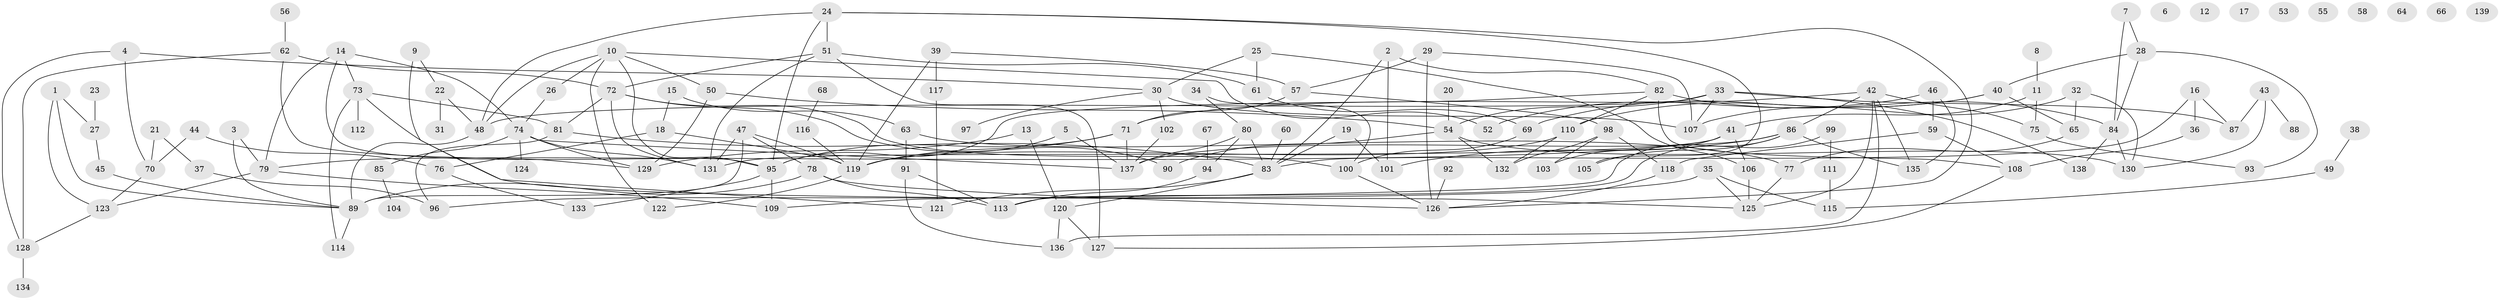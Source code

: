 // coarse degree distribution, {2: 0.13114754098360656, 7: 0.09836065573770492, 4: 0.18032786885245902, 3: 0.18032786885245902, 6: 0.13114754098360656, 1: 0.08196721311475409, 5: 0.13114754098360656, 9: 0.03278688524590164, 8: 0.03278688524590164}
// Generated by graph-tools (version 1.1) at 2025/35/03/04/25 23:35:52]
// undirected, 139 vertices, 209 edges
graph export_dot {
  node [color=gray90,style=filled];
  1;
  2;
  3;
  4;
  5;
  6;
  7;
  8;
  9;
  10;
  11;
  12;
  13;
  14;
  15;
  16;
  17;
  18;
  19;
  20;
  21;
  22;
  23;
  24;
  25;
  26;
  27;
  28;
  29;
  30;
  31;
  32;
  33;
  34;
  35;
  36;
  37;
  38;
  39;
  40;
  41;
  42;
  43;
  44;
  45;
  46;
  47;
  48;
  49;
  50;
  51;
  52;
  53;
  54;
  55;
  56;
  57;
  58;
  59;
  60;
  61;
  62;
  63;
  64;
  65;
  66;
  67;
  68;
  69;
  70;
  71;
  72;
  73;
  74;
  75;
  76;
  77;
  78;
  79;
  80;
  81;
  82;
  83;
  84;
  85;
  86;
  87;
  88;
  89;
  90;
  91;
  92;
  93;
  94;
  95;
  96;
  97;
  98;
  99;
  100;
  101;
  102;
  103;
  104;
  105;
  106;
  107;
  108;
  109;
  110;
  111;
  112;
  113;
  114;
  115;
  116;
  117;
  118;
  119;
  120;
  121;
  122;
  123;
  124;
  125;
  126;
  127;
  128;
  129;
  130;
  131;
  132;
  133;
  134;
  135;
  136;
  137;
  138;
  139;
  1 -- 27;
  1 -- 89;
  1 -- 123;
  2 -- 82;
  2 -- 83;
  2 -- 101;
  3 -- 79;
  3 -- 89;
  4 -- 30;
  4 -- 70;
  4 -- 128;
  5 -- 119;
  5 -- 137;
  7 -- 28;
  7 -- 84;
  8 -- 11;
  9 -- 22;
  9 -- 121;
  10 -- 26;
  10 -- 48;
  10 -- 50;
  10 -- 52;
  10 -- 95;
  10 -- 122;
  11 -- 41;
  11 -- 75;
  13 -- 120;
  13 -- 129;
  14 -- 73;
  14 -- 74;
  14 -- 79;
  14 -- 95;
  15 -- 18;
  15 -- 63;
  16 -- 36;
  16 -- 83;
  16 -- 87;
  18 -- 76;
  18 -- 119;
  19 -- 83;
  19 -- 101;
  20 -- 54;
  21 -- 37;
  21 -- 70;
  22 -- 31;
  22 -- 48;
  23 -- 27;
  24 -- 48;
  24 -- 51;
  24 -- 95;
  24 -- 105;
  24 -- 126;
  25 -- 30;
  25 -- 61;
  25 -- 106;
  26 -- 74;
  27 -- 45;
  28 -- 40;
  28 -- 84;
  28 -- 93;
  29 -- 57;
  29 -- 107;
  29 -- 126;
  30 -- 97;
  30 -- 102;
  30 -- 107;
  32 -- 65;
  32 -- 107;
  32 -- 130;
  33 -- 48;
  33 -- 54;
  33 -- 87;
  33 -- 107;
  33 -- 138;
  34 -- 80;
  34 -- 100;
  35 -- 96;
  35 -- 115;
  35 -- 125;
  36 -- 108;
  37 -- 96;
  38 -- 49;
  39 -- 57;
  39 -- 117;
  39 -- 119;
  40 -- 65;
  40 -- 69;
  40 -- 110;
  41 -- 79;
  41 -- 103;
  41 -- 106;
  41 -- 131;
  42 -- 71;
  42 -- 75;
  42 -- 86;
  42 -- 125;
  42 -- 135;
  42 -- 136;
  43 -- 87;
  43 -- 88;
  43 -- 130;
  44 -- 70;
  44 -- 76;
  45 -- 89;
  46 -- 52;
  46 -- 59;
  46 -- 135;
  47 -- 78;
  47 -- 89;
  47 -- 119;
  47 -- 131;
  48 -- 89;
  49 -- 115;
  50 -- 54;
  50 -- 129;
  51 -- 61;
  51 -- 72;
  51 -- 127;
  51 -- 131;
  54 -- 90;
  54 -- 130;
  54 -- 132;
  56 -- 62;
  57 -- 71;
  57 -- 98;
  59 -- 108;
  59 -- 118;
  60 -- 83;
  61 -- 69;
  62 -- 72;
  62 -- 128;
  62 -- 129;
  63 -- 77;
  63 -- 91;
  65 -- 77;
  67 -- 94;
  68 -- 116;
  69 -- 100;
  70 -- 123;
  71 -- 95;
  71 -- 119;
  71 -- 137;
  72 -- 81;
  72 -- 90;
  72 -- 100;
  72 -- 131;
  73 -- 81;
  73 -- 112;
  73 -- 114;
  73 -- 125;
  74 -- 85;
  74 -- 124;
  74 -- 129;
  74 -- 131;
  74 -- 137;
  75 -- 93;
  76 -- 133;
  77 -- 125;
  78 -- 89;
  78 -- 113;
  78 -- 126;
  79 -- 109;
  79 -- 123;
  80 -- 83;
  80 -- 94;
  80 -- 137;
  81 -- 83;
  81 -- 96;
  82 -- 84;
  82 -- 95;
  82 -- 108;
  82 -- 110;
  83 -- 120;
  83 -- 121;
  84 -- 130;
  84 -- 138;
  85 -- 104;
  86 -- 101;
  86 -- 105;
  86 -- 109;
  86 -- 135;
  86 -- 137;
  89 -- 114;
  91 -- 113;
  91 -- 136;
  92 -- 126;
  94 -- 113;
  95 -- 109;
  95 -- 133;
  98 -- 103;
  98 -- 118;
  98 -- 132;
  99 -- 111;
  99 -- 113;
  100 -- 126;
  102 -- 137;
  106 -- 125;
  108 -- 127;
  110 -- 119;
  110 -- 132;
  111 -- 115;
  116 -- 119;
  117 -- 121;
  118 -- 126;
  119 -- 122;
  120 -- 127;
  120 -- 136;
  123 -- 128;
  128 -- 134;
}

